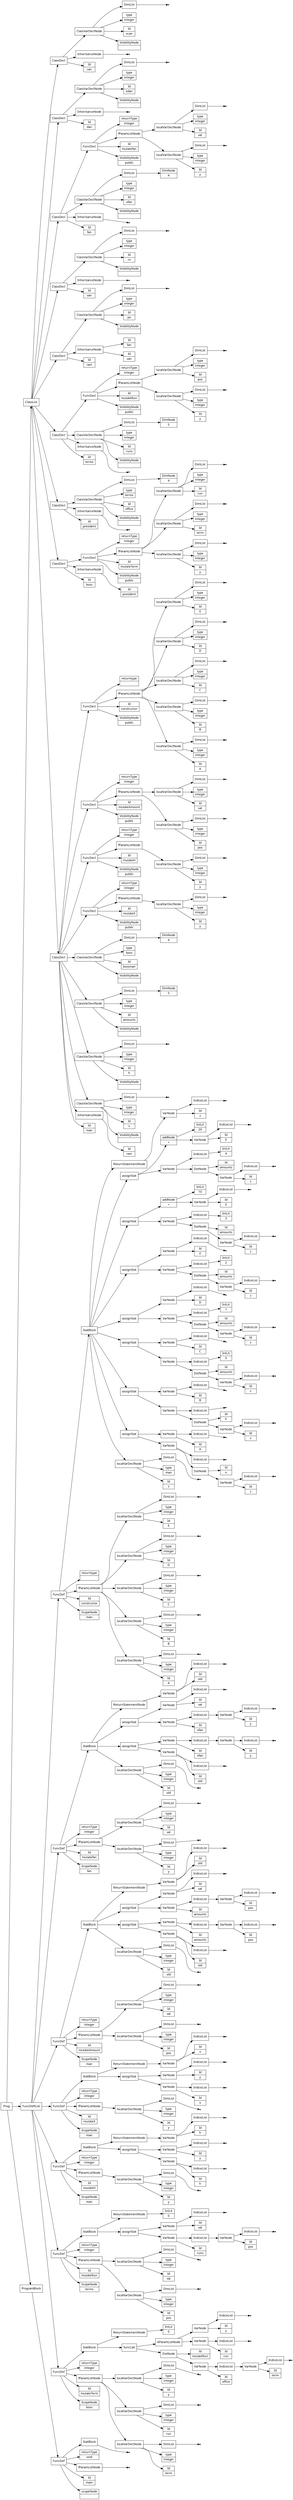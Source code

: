 digraph AST {
node [shape=record];
 node [fontname=Sans];charset="UTF-8" splines=true splines=spline rankdir =LR ordering="out"
0[label="Id|man"];
2[label="Id|ram"];
3[label="InheritanceNode"];
3->2;
4[label="VisibilityNode|"];
5[label="Id|x"];
6[label="type|integer"];
none8[shape="point"];
9[label="DimList"];
9->none8;
10[label="ClassVarDeclNode"];
10->9;
10->6;
10->5;
10->4;
11[label="VisibilityNode|"];
12[label="Id|h"];
13[label="type|integer"];
none15[shape="point"];
16[label="DimList"];
16->none15;
17[label="ClassVarDeclNode"];
17->16;
17->13;
17->12;
17->11;
18[label="VisibilityNode|"];
19[label="Id|amounts"];
20[label="type|integer"];
22[label="DimNode|5"];
23[label="DimList"];
23->22;
24[label="ClassVarDeclNode"];
24->23;
24->20;
24->19;
24->18;
25[label="VisibilityNode|"];
26[label="Id|bossman"];
27[label="type|boss"];
29[label="DimNode|4"];
30[label="DimList"];
30->29;
31[label="ClassVarDeclNode"];
31->30;
31->27;
31->26;
31->25;
32[label="VisibilityNode|public"];
33[label="Id|mutateX"];
35[label="Id|y"];
36[label="type|integer"];
none38[shape="point"];
39[label="DimList"];
39->none38;
40[label="localVarDeclNode"];
40->39;
40->36;
40->35;
41[label="fParamListNode"];
41->40;
42[label="returnType|integer"];
43[label="FuncDecl"];
43->42;
43->41;
43->33;
43->32;
44[label="VisibilityNode|public"];
45[label="Id|mutateH"];
47[label="Id|y"];
48[label="type|integer"];
none50[shape="point"];
51[label="DimList"];
51->none50;
52[label="localVarDeclNode"];
52->51;
52->48;
52->47;
53[label="fParamListNode"];
53->52;
54[label="returnType|integer"];
55[label="FuncDecl"];
55->54;
55->53;
55->45;
55->44;
56[label="VisibilityNode|public"];
57[label="Id|mutateAmount"];
59[label="Id|pos"];
60[label="type|integer"];
none62[shape="point"];
63[label="DimList"];
63->none62;
64[label="localVarDeclNode"];
64->63;
64->60;
64->59;
65[label="Id|val"];
66[label="type|integer"];
none68[shape="point"];
69[label="DimList"];
69->none68;
70[label="localVarDeclNode"];
70->69;
70->66;
70->65;
71[label="fParamListNode"];
71->70;
71->64;
72[label="returnType|integer"];
73[label="FuncDecl"];
73->72;
73->71;
73->57;
73->56;
74[label="VisibilityNode|public"];
75[label="Id|constructor"];
77[label="Id|A"];
78[label="type|integer"];
none80[shape="point"];
81[label="DimList"];
81->none80;
82[label="localVarDeclNode"];
82->81;
82->78;
82->77;
83[label="Id|B"];
84[label="type|integer"];
none86[shape="point"];
87[label="DimList"];
87->none86;
88[label="localVarDeclNode"];
88->87;
88->84;
88->83;
89[label="Id|C"];
90[label="type|integer"];
none92[shape="point"];
93[label="DimList"];
93->none92;
94[label="localVarDeclNode"];
94->93;
94->90;
94->89;
95[label="Id|D"];
96[label="type|integer"];
none98[shape="point"];
99[label="DimList"];
99->none98;
100[label="localVarDeclNode"];
100->99;
100->96;
100->95;
101[label="Id|E"];
102[label="type|integer"];
none104[shape="point"];
105[label="DimList"];
105->none104;
106[label="localVarDeclNode"];
106->105;
106->102;
106->101;
107[label="fParamListNode"];
107->106;
107->100;
107->94;
107->88;
107->82;
108[label="returntype| "];
109[label="FuncDecl"];
109->108;
109->107;
109->75;
109->74;
110[label="ClassDecl"];
110->109;
110->73;
110->55;
110->43;
110->31;
110->24;
110->17;
110->10;
110->3;
110->0;
111[label="Id|boss"];
113[label="Id|president"];
114[label="InheritanceNode"];
114->113;
115[label="VisibilityNode|public"];
116[label="Id|mutateTerm"];
118[label="Id|y"];
119[label="type|integer"];
none121[shape="point"];
122[label="DimList"];
122->none121;
123[label="localVarDeclNode"];
123->122;
123->119;
123->118;
124[label="Id|term"];
125[label="type|integer"];
none127[shape="point"];
128[label="DimList"];
128->none127;
129[label="localVarDeclNode"];
129->128;
129->125;
129->124;
130[label="Id|run"];
131[label="type|integer"];
none133[shape="point"];
134[label="DimList"];
134->none133;
135[label="localVarDeclNode"];
135->134;
135->131;
135->130;
136[label="fParamListNode"];
136->135;
136->129;
136->123;
137[label="returnType|integer"];
138[label="FuncDecl"];
138->137;
138->136;
138->116;
138->115;
139[label="ClassDecl"];
139->138;
139->114;
139->111;
141[label="Id|mutateTerm"];
143[label="Id|term"];
144[label="type|integer"];
none146[shape="point"];
147[label="DimList"];
147->none146;
148[label="localVarDeclNode"];
148->147;
148->144;
148->143;
149[label="Id|run"];
150[label="type|integer"];
none152[shape="point"];
153[label="DimList"];
153->none152;
154[label="localVarDeclNode"];
154->153;
154->150;
154->149;
155[label="Id|y"];
156[label="type|integer"];
none158[shape="point"];
159[label="DimList"];
159->none158;
160[label="localVarDeclNode"];
160->159;
160->156;
160->155;
161[label="fParamListNode"];
161->160;
161->154;
161->148;
162[label="returnType|integer"];
164[label="Id|office"];
166[label="Id|term"];
none168[shape="point"];
169[label="IndiceList"];
169->none168;
170[label="VarNode"];
170->169;
170->166;
171[label="IndiceList"];
171->170;
172[label="VarNode"];
172->171;
172->164;
173[label="Id|mutateRun"];
174[label="DotNode"];
174->173;
174->172;
176[label="Id|run"];
none178[shape="point"];
179[label="IndiceList"];
179->none178;
180[label="VarNode"];
180->179;
180->176;
181[label="Id|y"];
none183[shape="point"];
184[label="IndiceList"];
184->none183;
185[label="VarNode"];
185->184;
185->181;
186[label="AParamListNode"];
186->185;
186->180;
187[label="funcCall"];
187->186;
187->174;
188[label="IntLit|0"];
189[label="ReturnStatementNode"];
189->188;
190[label="StatBlock"];
190->189;
190->187;
191[label="FuncDef"];
140[label="ScopeNode|boss"];
191->190;
191->162;
191->161;
191->141;
191->140;
192[label="Id|president"];
none194[shape="point"];
195[label="InheritanceNode"];
195->none194;
196[label="VisibilityNode|"];
197[label="Id|office"];
198[label="type|terms"];
200[label="DimNode|4"];
201[label="DimList"];
201->200;
202[label="ClassVarDeclNode"];
202->201;
202->198;
202->197;
202->196;
203[label="ClassDecl"];
203->202;
203->195;
203->192;
204[label="Id|terms"];
none206[shape="point"];
207[label="InheritanceNode"];
207->none206;
208[label="VisibilityNode|"];
209[label="Id|runs"];
210[label="type|integer"];
212[label="DimNode|5"];
213[label="DimList"];
213->212;
214[label="ClassVarDeclNode"];
214->213;
214->210;
214->209;
214->208;
215[label="VisibilityNode|public"];
216[label="Id|mutateRun"];
218[label="Id|y"];
219[label="type|integer"];
none221[shape="point"];
222[label="DimList"];
222->none221;
223[label="localVarDeclNode"];
223->222;
223->219;
223->218;
224[label="Id|pos"];
225[label="type|integer"];
none227[shape="point"];
228[label="DimList"];
228->none227;
229[label="localVarDeclNode"];
229->228;
229->225;
229->224;
230[label="fParamListNode"];
230->229;
230->223;
231[label="returnType|integer"];
232[label="FuncDecl"];
232->231;
232->230;
232->216;
232->215;
233[label="ClassDecl"];
233->232;
233->214;
233->207;
233->204;
235[label="Id|mutateRun"];
237[label="Id|pos"];
238[label="type|integer"];
none240[shape="point"];
241[label="DimList"];
241->none240;
242[label="localVarDeclNode"];
242->241;
242->238;
242->237;
243[label="Id|val"];
244[label="type|integer"];
none246[shape="point"];
247[label="DimList"];
247->none246;
248[label="localVarDeclNode"];
248->247;
248->244;
248->243;
249[label="fParamListNode"];
249->248;
249->242;
250[label="returnType|integer"];
252[label="Id|runs"];
254[label="Id|pos"];
none256[shape="point"];
257[label="IndiceList"];
257->none256;
258[label="VarNode"];
258->257;
258->254;
259[label="IndiceList"];
259->258;
260[label="VarNode"];
260->259;
260->252;
261[label="Id|val"];
none263[shape="point"];
264[label="IndiceList"];
264->none263;
265[label="VarNode"];
265->264;
265->261;
266[label="assignStat"];
266->265;
266->260;
267[label="IntLit|0"];
268[label="ReturnStatementNode"];
268->267;
269[label="StatBlock"];
269->268;
269->266;
270[label="FuncDef"];
234[label="ScopeNode|terms"];
270->269;
270->250;
270->249;
270->235;
270->234;
271[label="Id|ram"];
273[label="Id|van"];
274[label="Id|fan"];
275[label="InheritanceNode"];
275->274;
275->273;
276[label="VisibilityNode|"];
277[label="Id|po"];
278[label="type|integer"];
none280[shape="point"];
281[label="DimList"];
281->none280;
282[label="ClassVarDeclNode"];
282->281;
282->278;
282->277;
282->276;
283[label="ClassDecl"];
283->282;
283->275;
283->271;
284[label="Id|van"];
none286[shape="point"];
287[label="InheritanceNode"];
287->none286;
288[label="VisibilityNode|"];
289[label="Id|ro"];
290[label="type|integer"];
none292[shape="point"];
293[label="DimList"];
293->none292;
294[label="ClassVarDeclNode"];
294->293;
294->290;
294->289;
294->288;
295[label="ClassDecl"];
295->294;
295->287;
295->284;
296[label="Id|fan"];
none298[shape="point"];
299[label="InheritanceNode"];
299->none298;
300[label="VisibilityNode|"];
301[label="Id|xfan"];
302[label="type|integer"];
304[label="DimNode|4"];
305[label="DimList"];
305->304;
306[label="ClassVarDeclNode"];
306->305;
306->302;
306->301;
306->300;
307[label="VisibilityNode|public"];
308[label="Id|mutatefan"];
310[label="Id|y"];
311[label="type|integer"];
none313[shape="point"];
314[label="DimList"];
314->none313;
315[label="localVarDeclNode"];
315->314;
315->311;
315->310;
316[label="Id|val"];
317[label="type|integer"];
none319[shape="point"];
320[label="DimList"];
320->none319;
321[label="localVarDeclNode"];
321->320;
321->317;
321->316;
322[label="fParamListNode"];
322->321;
322->315;
323[label="returnType|integer"];
324[label="FuncDecl"];
324->323;
324->322;
324->308;
324->307;
325[label="ClassDecl"];
325->324;
325->306;
325->299;
325->296;
326[label="Id|dan"];
none328[shape="point"];
329[label="InheritanceNode"];
329->none328;
330[label="VisibilityNode|"];
331[label="Id|xdan"];
332[label="type|integer"];
none334[shape="point"];
335[label="DimList"];
335->none334;
336[label="ClassVarDeclNode"];
336->335;
336->332;
336->331;
336->330;
337[label="ClassDecl"];
337->336;
337->329;
337->326;
338[label="Id|can"];
none340[shape="point"];
341[label="InheritanceNode"];
341->none340;
342[label="VisibilityNode|"];
343[label="Id|xcan"];
344[label="type|integer"];
none346[shape="point"];
347[label="DimList"];
347->none346;
348[label="ClassVarDeclNode"];
348->347;
348->344;
348->343;
348->342;
349[label="ClassDecl"];
349->348;
349->341;
349->338;
351[label="Id|mutateH"];
353[label="Id|y"];
354[label="type|integer"];
none356[shape="point"];
357[label="DimList"];
357->none356;
358[label="localVarDeclNode"];
358->357;
358->354;
358->353;
359[label="fParamListNode"];
359->358;
360[label="returnType|integer"];
362[label="Id|h"];
none364[shape="point"];
365[label="IndiceList"];
365->none364;
366[label="VarNode"];
366->365;
366->362;
367[label="Id|y"];
none369[shape="point"];
370[label="IndiceList"];
370->none369;
371[label="VarNode"];
371->370;
371->367;
372[label="assignStat"];
372->371;
372->366;
373[label="Id|h"];
none375[shape="point"];
376[label="IndiceList"];
376->none375;
377[label="VarNode"];
377->376;
377->373;
378[label="ReturnStatementNode"];
378->377;
379[label="StatBlock"];
379->378;
379->372;
380[label="FuncDef"];
350[label="ScopeNode|man"];
380->379;
380->360;
380->359;
380->351;
380->350;
382[label="Id|mutateX"];
384[label="Id|y"];
385[label="type|integer"];
none387[shape="point"];
388[label="DimList"];
388->none387;
389[label="localVarDeclNode"];
389->388;
389->385;
389->384;
390[label="fParamListNode"];
390->389;
391[label="returnType|integer"];
393[label="Id|x"];
none395[shape="point"];
396[label="IndiceList"];
396->none395;
397[label="VarNode"];
397->396;
397->393;
398[label="Id|y"];
none400[shape="point"];
401[label="IndiceList"];
401->none400;
402[label="VarNode"];
402->401;
402->398;
403[label="assignStat"];
403->402;
403->397;
404[label="Id|x"];
none406[shape="point"];
407[label="IndiceList"];
407->none406;
408[label="VarNode"];
408->407;
408->404;
409[label="ReturnStatementNode"];
409->408;
410[label="StatBlock"];
410->409;
410->403;
411[label="FuncDef"];
381[label="ScopeNode|man"];
411->410;
411->391;
411->390;
411->382;
411->381;
413[label="Id|mutateAmount"];
415[label="Id|pos"];
416[label="type|integer"];
none418[shape="point"];
419[label="DimList"];
419->none418;
420[label="localVarDeclNode"];
420->419;
420->416;
420->415;
421[label="Id|val"];
422[label="type|integer"];
none424[shape="point"];
425[label="DimList"];
425->none424;
426[label="localVarDeclNode"];
426->425;
426->422;
426->421;
427[label="fParamListNode"];
427->426;
427->420;
428[label="returnType|integer"];
430[label="Id|old"];
431[label="type|integer"];
none433[shape="point"];
434[label="DimList"];
434->none433;
435[label="localVarDeclNode"];
435->434;
435->431;
435->430;
436[label="Id|old"];
none438[shape="point"];
439[label="IndiceList"];
439->none438;
440[label="VarNode"];
440->439;
440->436;
441[label="Id|amounts"];
443[label="Id|pos"];
none445[shape="point"];
446[label="IndiceList"];
446->none445;
447[label="VarNode"];
447->446;
447->443;
448[label="IndiceList"];
448->447;
449[label="VarNode"];
449->448;
449->441;
450[label="assignStat"];
450->449;
450->440;
451[label="Id|amounts"];
453[label="Id|pos"];
none455[shape="point"];
456[label="IndiceList"];
456->none455;
457[label="VarNode"];
457->456;
457->453;
458[label="IndiceList"];
458->457;
459[label="VarNode"];
459->458;
459->451;
460[label="Id|val"];
none462[shape="point"];
463[label="IndiceList"];
463->none462;
464[label="VarNode"];
464->463;
464->460;
465[label="assignStat"];
465->464;
465->459;
466[label="Id|old"];
none468[shape="point"];
469[label="IndiceList"];
469->none468;
470[label="VarNode"];
470->469;
470->466;
471[label="ReturnStatementNode"];
471->470;
472[label="StatBlock"];
472->471;
472->465;
472->450;
472->435;
473[label="FuncDef"];
412[label="ScopeNode|man"];
473->472;
473->428;
473->427;
473->413;
473->412;
475[label="Id|mutatefan"];
477[label="Id|y"];
478[label="type|integer"];
none480[shape="point"];
481[label="DimList"];
481->none480;
482[label="localVarDeclNode"];
482->481;
482->478;
482->477;
483[label="Id|val"];
484[label="type|integer"];
none486[shape="point"];
487[label="DimList"];
487->none486;
488[label="localVarDeclNode"];
488->487;
488->484;
488->483;
489[label="fParamListNode"];
489->488;
489->482;
490[label="returnType|integer"];
492[label="Id|old"];
493[label="type|integer"];
none495[shape="point"];
496[label="DimList"];
496->none495;
497[label="localVarDeclNode"];
497->496;
497->493;
497->492;
498[label="Id|old"];
none500[shape="point"];
501[label="IndiceList"];
501->none500;
502[label="VarNode"];
502->501;
502->498;
503[label="Id|xfan"];
505[label="Id|y"];
none507[shape="point"];
508[label="IndiceList"];
508->none507;
509[label="VarNode"];
509->508;
509->505;
510[label="IndiceList"];
510->509;
511[label="VarNode"];
511->510;
511->503;
512[label="assignStat"];
512->511;
512->502;
513[label="Id|xfan"];
515[label="Id|y"];
none517[shape="point"];
518[label="IndiceList"];
518->none517;
519[label="VarNode"];
519->518;
519->515;
520[label="IndiceList"];
520->519;
521[label="VarNode"];
521->520;
521->513;
522[label="Id|val"];
none524[shape="point"];
525[label="IndiceList"];
525->none524;
526[label="VarNode"];
526->525;
526->522;
527[label="assignStat"];
527->526;
527->521;
528[label="Id|old"];
none530[shape="point"];
531[label="IndiceList"];
531->none530;
532[label="VarNode"];
532->531;
532->528;
533[label="ReturnStatementNode"];
533->532;
534[label="StatBlock"];
534->533;
534->527;
534->512;
534->497;
535[label="FuncDef"];
474[label="ScopeNode|fan"];
535->534;
535->490;
535->489;
535->475;
535->474;
537[label="Id|constructor"];
539[label="Id|A"];
540[label="type|integer"];
none542[shape="point"];
543[label="DimList"];
543->none542;
544[label="localVarDeclNode"];
544->543;
544->540;
544->539;
545[label="Id|B"];
546[label="type|integer"];
none548[shape="point"];
549[label="DimList"];
549->none548;
550[label="localVarDeclNode"];
550->549;
550->546;
550->545;
551[label="Id|C"];
552[label="type|integer"];
none554[shape="point"];
555[label="DimList"];
555->none554;
556[label="localVarDeclNode"];
556->555;
556->552;
556->551;
557[label="Id|D"];
558[label="type|integer"];
none560[shape="point"];
561[label="DimList"];
561->none560;
562[label="localVarDeclNode"];
562->561;
562->558;
562->557;
563[label="Id|E"];
564[label="type|integer"];
none566[shape="point"];
567[label="DimList"];
567->none566;
568[label="localVarDeclNode"];
568->567;
568->564;
568->563;
569[label="fParamListNode"];
569->568;
569->562;
569->556;
569->550;
569->544;
570[label="returntype| "];
572[label="Id|z"];
573[label="type|man"];
none575[shape="point"];
576[label="DimList"];
576->none575;
577[label="localVarDeclNode"];
577->576;
577->573;
577->572;
578[label="Id|z"];
none580[shape="point"];
581[label="IndiceList"];
581->none580;
582[label="VarNode"];
582->581;
582->578;
583[label="Id|x"];
584[label="DotNode"];
584->583;
584->582;
none586[shape="point"];
587[label="IndiceList"];
587->none586;
588[label="VarNode"];
588->587;
588->584;
589[label="Id|A"];
none591[shape="point"];
592[label="IndiceList"];
592->none591;
593[label="VarNode"];
593->592;
593->589;
594[label="assignStat"];
594->593;
594->588;
595[label="Id|z"];
none597[shape="point"];
598[label="IndiceList"];
598->none597;
599[label="VarNode"];
599->598;
599->595;
600[label="Id|h"];
601[label="DotNode"];
601->600;
601->599;
none603[shape="point"];
604[label="IndiceList"];
604->none603;
605[label="VarNode"];
605->604;
605->601;
606[label="Id|B"];
none608[shape="point"];
609[label="IndiceList"];
609->none608;
610[label="VarNode"];
610->609;
610->606;
611[label="assignStat"];
611->610;
611->605;
612[label="Id|z"];
none614[shape="point"];
615[label="IndiceList"];
615->none614;
616[label="VarNode"];
616->615;
616->612;
617[label="Id|amounts"];
618[label="DotNode"];
618->617;
618->616;
620[label="IntLit|0"];
621[label="IndiceList"];
621->620;
622[label="VarNode"];
622->621;
622->618;
623[label="Id|C"];
none625[shape="point"];
626[label="IndiceList"];
626->none625;
627[label="VarNode"];
627->626;
627->623;
628[label="assignStat"];
628->627;
628->622;
629[label="Id|z"];
none631[shape="point"];
632[label="IndiceList"];
632->none631;
633[label="VarNode"];
633->632;
633->629;
634[label="Id|amounts"];
635[label="DotNode"];
635->634;
635->633;
637[label="IntLit|1"];
638[label="IndiceList"];
638->637;
639[label="VarNode"];
639->638;
639->635;
640[label="Id|D"];
none642[shape="point"];
643[label="IndiceList"];
643->none642;
644[label="VarNode"];
644->643;
644->640;
645[label="assignStat"];
645->644;
645->639;
646[label="Id|z"];
none648[shape="point"];
649[label="IndiceList"];
649->none648;
650[label="VarNode"];
650->649;
650->646;
651[label="Id|amounts"];
652[label="DotNode"];
652->651;
652->650;
654[label="IntLit|2"];
655[label="IndiceList"];
655->654;
656[label="VarNode"];
656->655;
656->652;
657[label="Id|E"];
none659[shape="point"];
660[label="IndiceList"];
660->none659;
661[label="VarNode"];
661->660;
661->657;
662[label="assignStat"];
662->661;
662->656;
663[label="Id|z"];
none665[shape="point"];
666[label="IndiceList"];
666->none665;
667[label="VarNode"];
667->666;
667->663;
668[label="Id|amounts"];
669[label="DotNode"];
669->668;
669->667;
671[label="IntLit|3"];
672[label="IndiceList"];
672->671;
673[label="VarNode"];
673->672;
673->669;
674[label="Id|E"];
none676[shape="point"];
677[label="IndiceList"];
677->none676;
678[label="VarNode"];
678->677;
678->674;
679[label="addNode|+"];
680[label="IntLit|10"];
679->680;
679->678;
681[label="assignStat"];
681->679;
681->673;
682[label="Id|z"];
none684[shape="point"];
685[label="IndiceList"];
685->none684;
686[label="VarNode"];
686->685;
686->682;
687[label="Id|amounts"];
688[label="DotNode"];
688->687;
688->686;
690[label="IntLit|4"];
691[label="IndiceList"];
691->690;
692[label="VarNode"];
692->691;
692->688;
693[label="Id|E"];
none695[shape="point"];
696[label="IndiceList"];
696->none695;
697[label="VarNode"];
697->696;
697->693;
698[label="addNode|+"];
699[label="IntLit|20"];
698->699;
698->697;
700[label="assignStat"];
700->698;
700->692;
701[label="Id|z"];
none703[shape="point"];
704[label="IndiceList"];
704->none703;
705[label="VarNode"];
705->704;
705->701;
706[label="ReturnStatementNode"];
706->705;
707[label="StatBlock"];
707->706;
707->700;
707->681;
707->662;
707->645;
707->628;
707->611;
707->594;
707->577;
708[label="FuncDef"];
536[label="ScopeNode|man"];
708->707;
708->570;
708->569;
708->537;
708->536;
710[label="scopeNode| "];
none712[shape="point"];
713[label="fParamListNode"];
713->none712;
714[label="returnType|void"];
none716[shape="point"];
717[label="StatBlock"];
717->none716;
718[label="FuncDef"];
709[label="Id|main"];
718->717;
718->714;
718->713;
718->709;
718->710;
719[label="ClassList"];
720[label="FuncDeflList"];
721[label="Prog"];
722[label="ProgramBlock"];
722->718;
720->708;
720->535;
720->473;
720->411;
720->380;
719->349;
719->337;
719->325;
719->295;
719->283;
720->270;
719->233;
719->203;
720->191;
719->139;
719->110;
721->719;
721->720;
721->722;
}